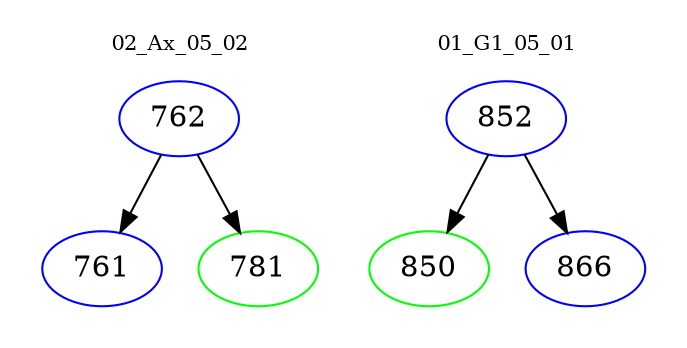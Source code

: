 digraph{
subgraph cluster_0 {
color = white
label = "02_Ax_05_02";
fontsize=10;
T0_762 [label="762", color="blue"]
T0_762 -> T0_761 [color="black"]
T0_761 [label="761", color="blue"]
T0_762 -> T0_781 [color="black"]
T0_781 [label="781", color="green"]
}
subgraph cluster_1 {
color = white
label = "01_G1_05_01";
fontsize=10;
T1_852 [label="852", color="blue"]
T1_852 -> T1_850 [color="black"]
T1_850 [label="850", color="green"]
T1_852 -> T1_866 [color="black"]
T1_866 [label="866", color="blue"]
}
}

